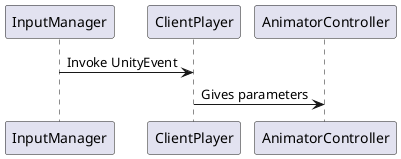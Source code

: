 @startuml

participant InputManager
participant ClientPlayer
participant AnimatorController

InputManager -> ClientPlayer : Invoke UnityEvent
ClientPlayer -> AnimatorController : Gives parameters

@enduml